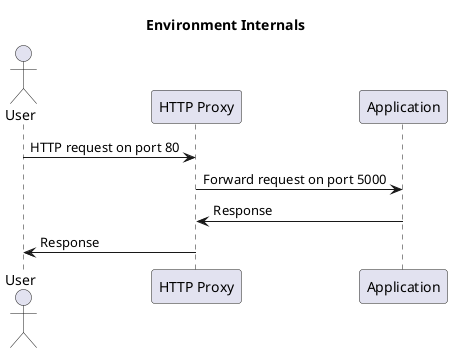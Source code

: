 @startuml Environment Internals
title Environment Internals

actor "User" as user
participant "HTTP Proxy" as proxy
participant "Application" as app

user -> proxy: HTTP request on port 80
proxy -> app: Forward request on port 5000
app -> proxy: Response
proxy -> user: Response

@enduml